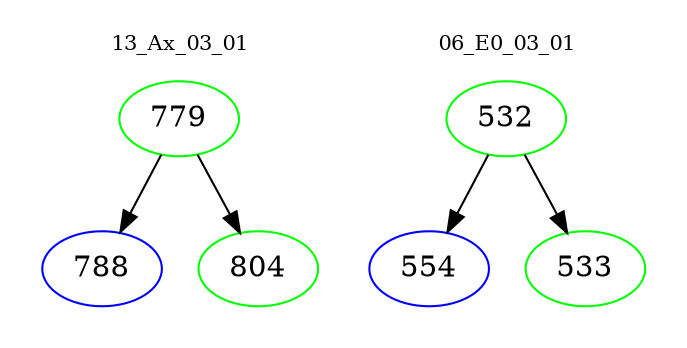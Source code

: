 digraph{
subgraph cluster_0 {
color = white
label = "13_Ax_03_01";
fontsize=10;
T0_779 [label="779", color="green"]
T0_779 -> T0_788 [color="black"]
T0_788 [label="788", color="blue"]
T0_779 -> T0_804 [color="black"]
T0_804 [label="804", color="green"]
}
subgraph cluster_1 {
color = white
label = "06_E0_03_01";
fontsize=10;
T1_532 [label="532", color="green"]
T1_532 -> T1_554 [color="black"]
T1_554 [label="554", color="blue"]
T1_532 -> T1_533 [color="black"]
T1_533 [label="533", color="green"]
}
}
